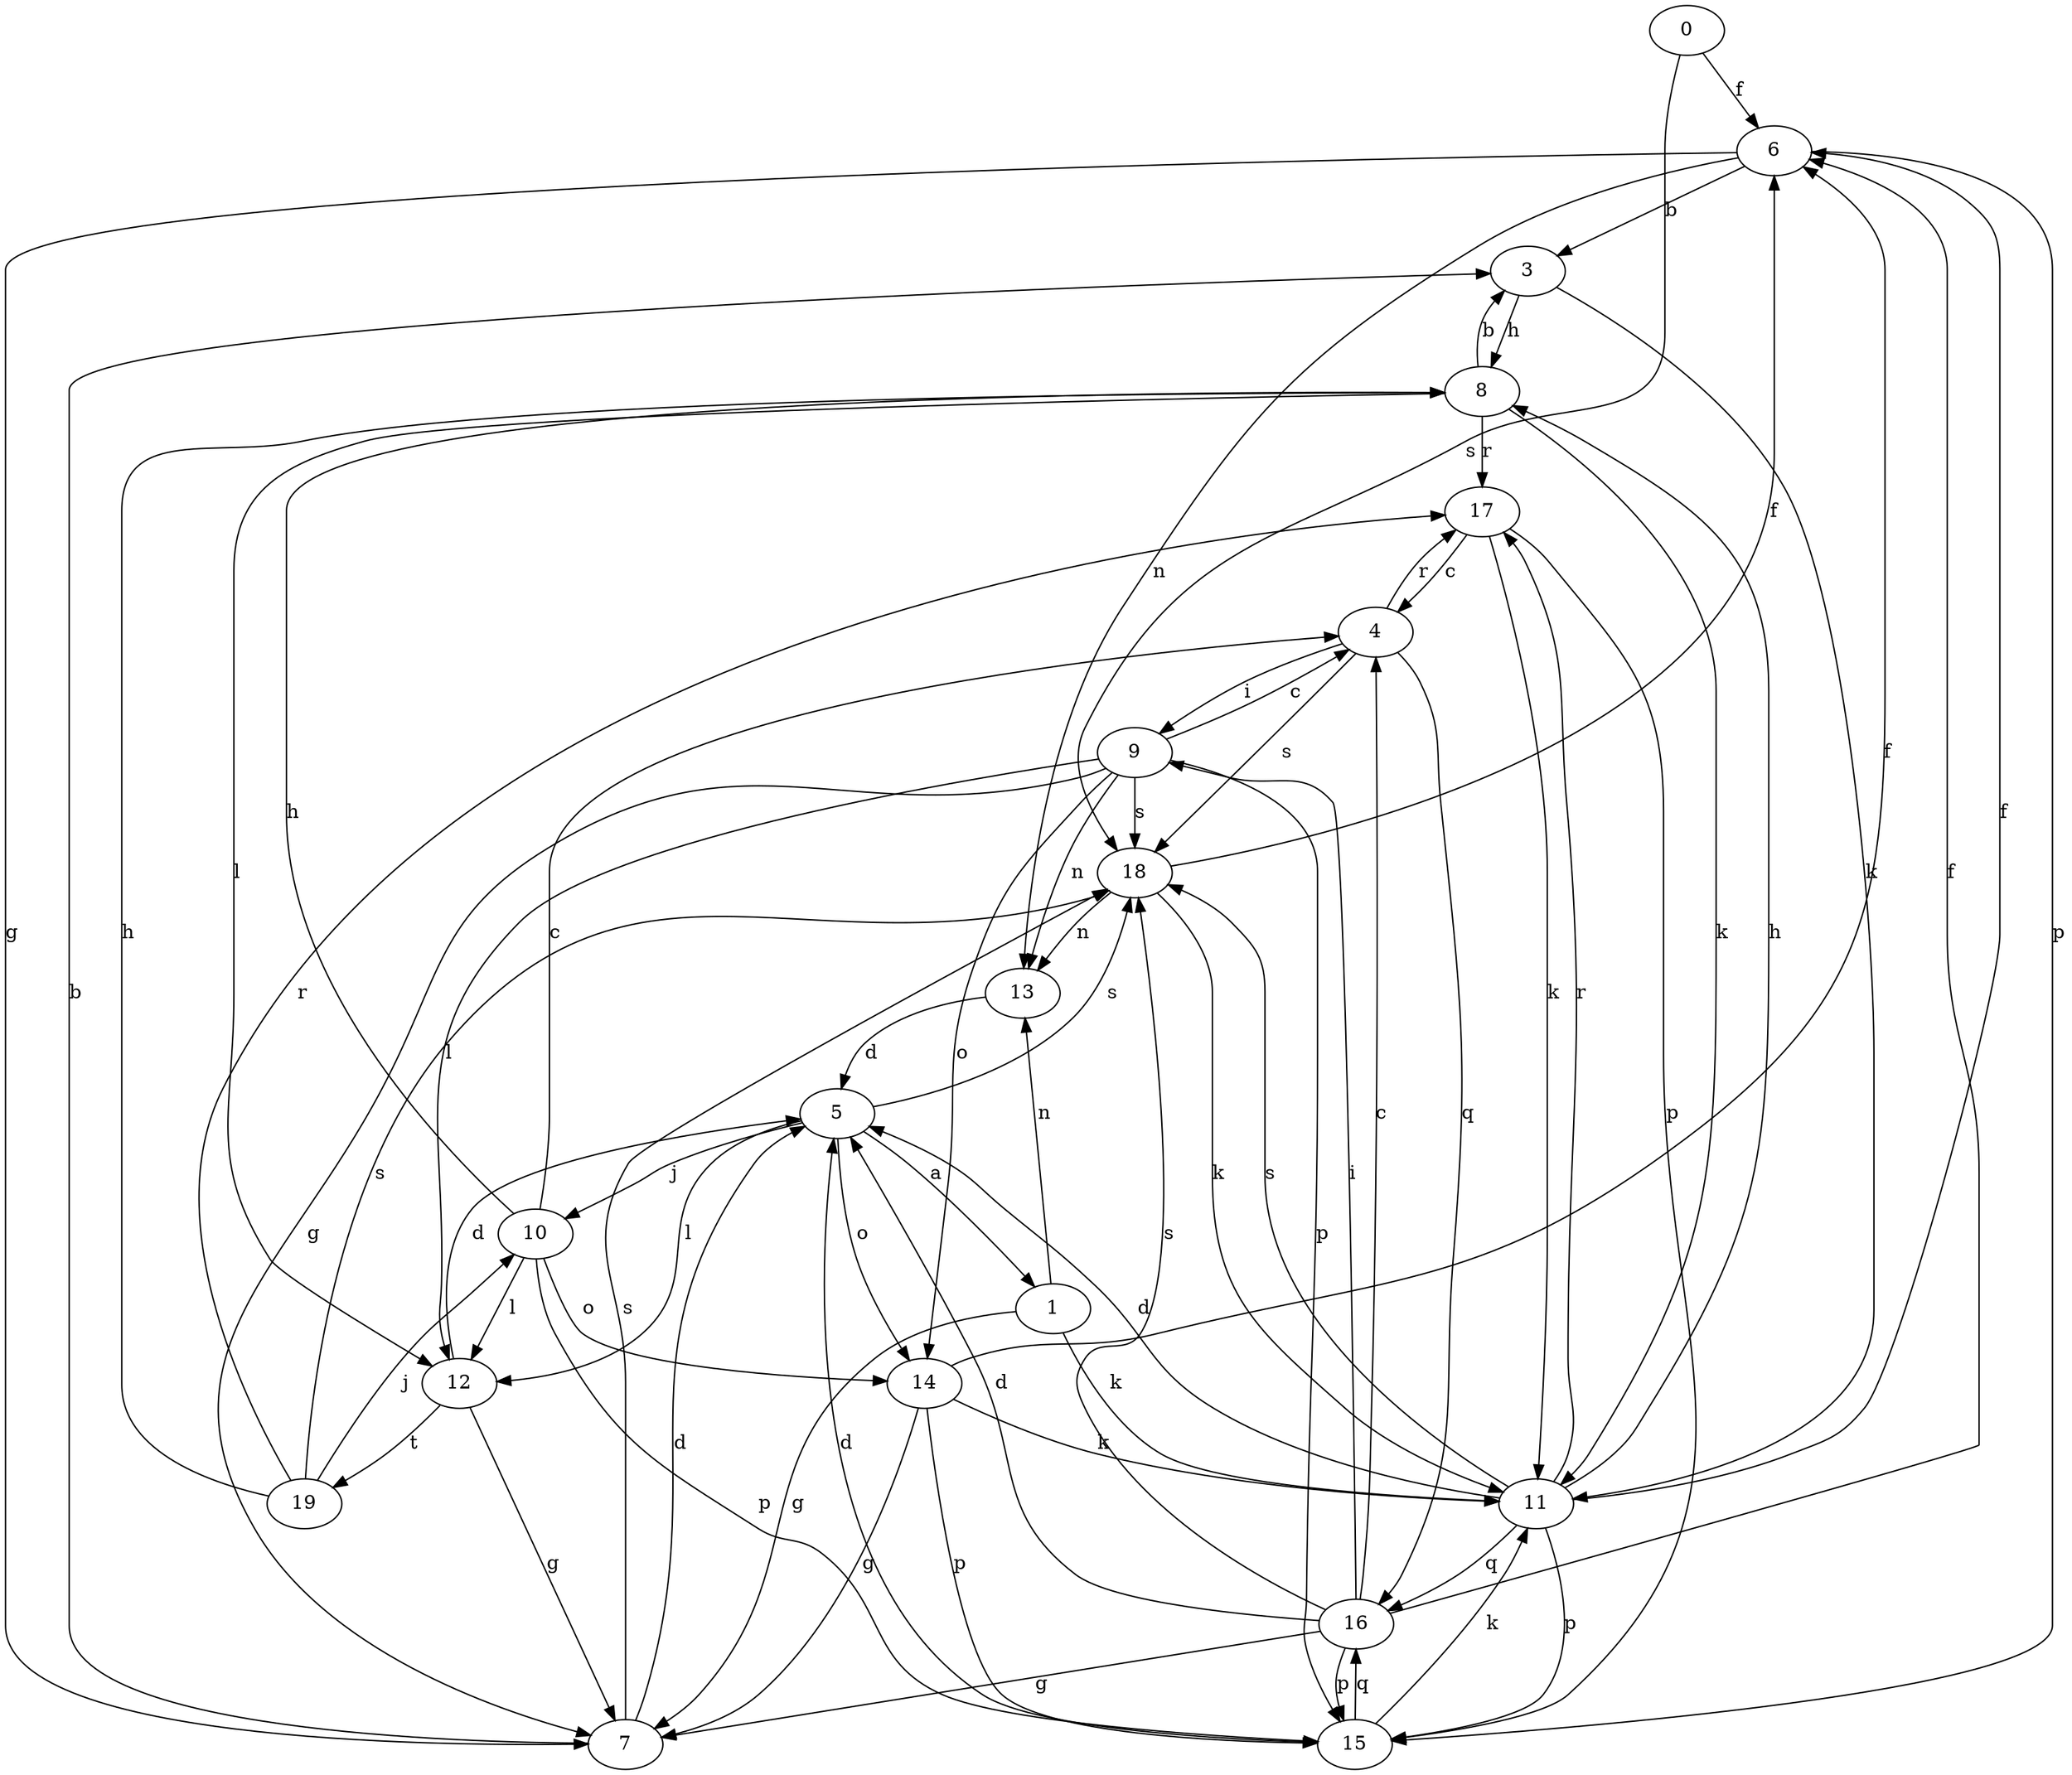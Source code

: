strict digraph  {
0;
1;
3;
4;
5;
6;
7;
8;
9;
10;
11;
12;
13;
14;
15;
16;
17;
18;
19;
0 -> 6  [label=f];
0 -> 18  [label=s];
1 -> 7  [label=g];
1 -> 11  [label=k];
1 -> 13  [label=n];
3 -> 8  [label=h];
3 -> 11  [label=k];
4 -> 9  [label=i];
4 -> 16  [label=q];
4 -> 17  [label=r];
4 -> 18  [label=s];
5 -> 1  [label=a];
5 -> 10  [label=j];
5 -> 12  [label=l];
5 -> 14  [label=o];
5 -> 18  [label=s];
6 -> 3  [label=b];
6 -> 7  [label=g];
6 -> 13  [label=n];
6 -> 15  [label=p];
7 -> 3  [label=b];
7 -> 5  [label=d];
7 -> 18  [label=s];
8 -> 3  [label=b];
8 -> 11  [label=k];
8 -> 12  [label=l];
8 -> 17  [label=r];
9 -> 4  [label=c];
9 -> 7  [label=g];
9 -> 12  [label=l];
9 -> 13  [label=n];
9 -> 14  [label=o];
9 -> 15  [label=p];
9 -> 18  [label=s];
10 -> 4  [label=c];
10 -> 8  [label=h];
10 -> 12  [label=l];
10 -> 14  [label=o];
10 -> 15  [label=p];
11 -> 5  [label=d];
11 -> 6  [label=f];
11 -> 8  [label=h];
11 -> 15  [label=p];
11 -> 16  [label=q];
11 -> 17  [label=r];
11 -> 18  [label=s];
12 -> 5  [label=d];
12 -> 7  [label=g];
12 -> 19  [label=t];
13 -> 5  [label=d];
14 -> 6  [label=f];
14 -> 7  [label=g];
14 -> 11  [label=k];
14 -> 15  [label=p];
15 -> 5  [label=d];
15 -> 11  [label=k];
15 -> 16  [label=q];
16 -> 4  [label=c];
16 -> 5  [label=d];
16 -> 6  [label=f];
16 -> 7  [label=g];
16 -> 9  [label=i];
16 -> 15  [label=p];
16 -> 18  [label=s];
17 -> 4  [label=c];
17 -> 11  [label=k];
17 -> 15  [label=p];
18 -> 6  [label=f];
18 -> 11  [label=k];
18 -> 13  [label=n];
19 -> 8  [label=h];
19 -> 10  [label=j];
19 -> 17  [label=r];
19 -> 18  [label=s];
}
